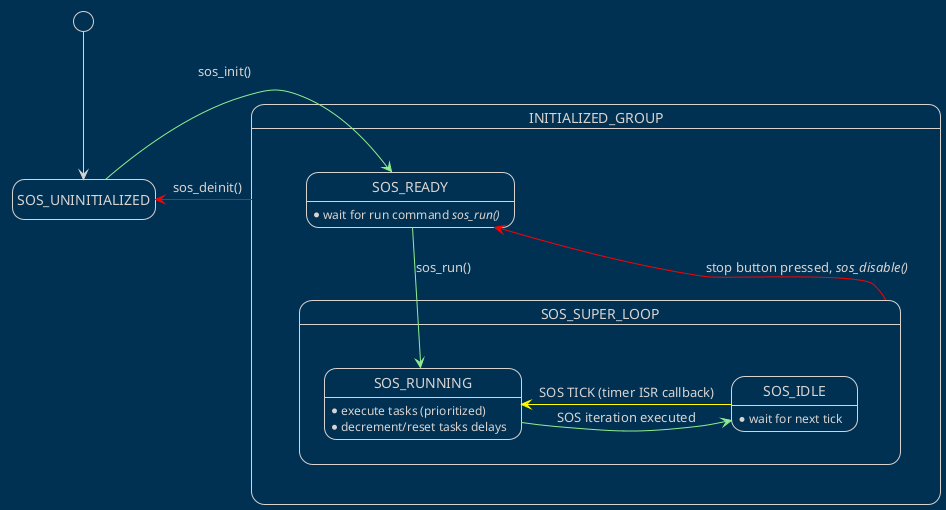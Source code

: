 @startuml
'https://plantuml.com/class-diagram
'Author: Hossam Elwahsh

'!theme aws-orange
'!theme black-knight
!theme blueprint
'!theme carbon-gray
'!theme cloudscape-design

skinparam classAttributeFontSize 16
skinparam classFontSize 18
hide empty description

[*] --> SOS_UNINITIALIZED

state INITIALIZED_GROUP{
    SOS_UNINITIALIZED -right[#lightgreen]-> SOS_READY : sos_init()


    state SOS_SUPER_LOOP {
        SOS_READY -down[#lightgreen]-> SOS_RUNNING : sos_run()
        SOS_READY : * wait for run command //sos_run()//

        SOS_RUNNING -right[#lightgreen]-> SOS_IDLE : SOS iteration executed
        SOS_IDLE -left[#yellow]-> SOS_RUNNING : SOS TICK (timer ISR callback)


        SOS_RUNNING: * execute tasks (prioritized)
        SOS_RUNNING: * decrement/reset tasks delays

        SOS_IDLE : * wait for next tick
    }

    SOS_SUPER_LOOP -left[#red]-> SOS_READY : stop button pressed, //sos_disable()//

}

INITIALIZED_GROUP -left[#red]-> SOS_UNINITIALIZED : sos_deinit()
'SOS_DE_INITIALIZED -down-> [*]
'SOS_DE_INITIALIZED : * Stop SOS if started
'SOS_DE_INITIALIZED : * de-initialize SOS

@enduml
